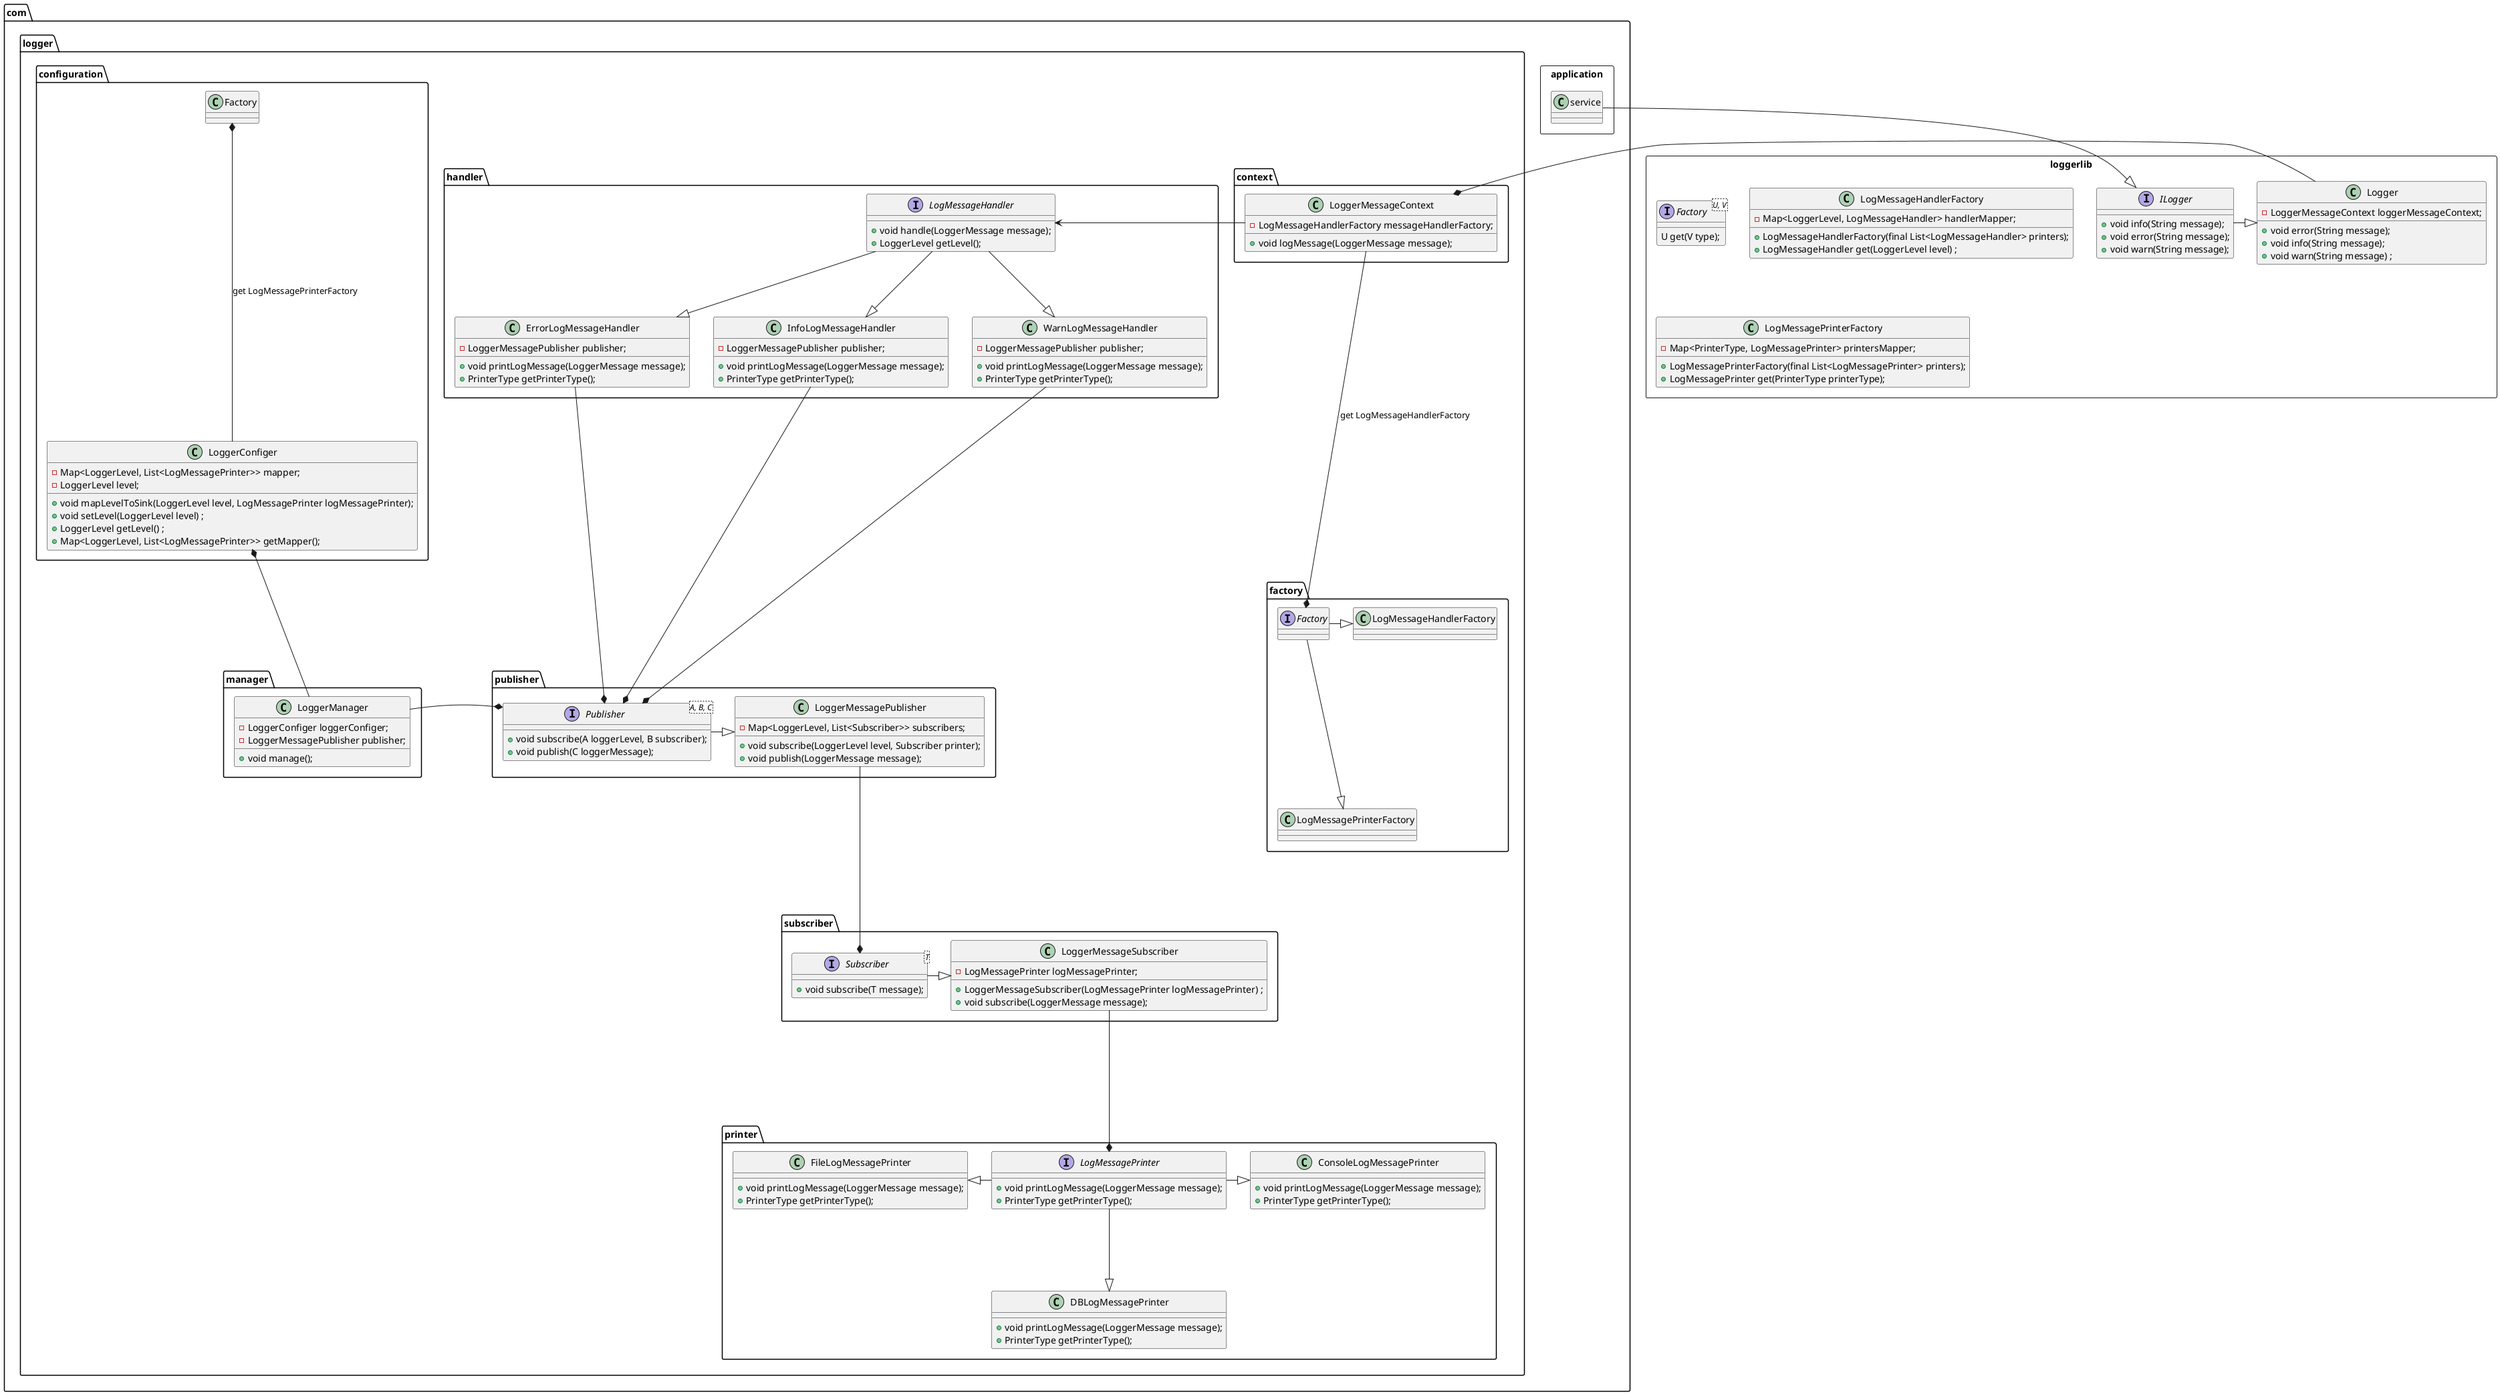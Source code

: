@startuml
'https://plantuml.com/class-diagram

package com.application <<Rectangle>>{
}

package loggerlib <<Rectangle>>{
  com.application.service --right--|> ILogger
  ILogger --right--|> Logger

  interface ILogger {
    + void info(String message);
    + void error(String message);
    + void warn(String message);
  }

  class Logger {
    - LoggerMessageContext loggerMessageContext;
    + void error(String message);
    + void info(String message);
    + void warn(String message) ;
  }

  package com.logger.context{
      Logger -right--* LoggerMessageContext

      class LoggerMessageContext {
          - LogMessageHandlerFactory messageHandlerFactory;
          + void logMessage(LoggerMessage message);
      }
  }


package com.logger.handler {

   LogMessageHandler -down-|> ErrorLogMessageHandler
   LogMessageHandler -down-|> InfoLogMessageHandler
   LogMessageHandler -down-|> WarnLogMessageHandler
   LoggerMessageContext --right--> LogMessageHandler

   interface LogMessageHandler{
     + void handle(LoggerMessage message);
     + LoggerLevel getLevel();
   }


   class ErrorLogMessageHandler{
     - LoggerMessagePublisher publisher;
     + void printLogMessage(LoggerMessage message);
     + PrinterType getPrinterType();
   }

   class InfoLogMessageHandler{
     - LoggerMessagePublisher publisher;
     + void printLogMessage(LoggerMessage message);
     + PrinterType getPrinterType();
   }
class WarnLogMessageHandler{
    - LoggerMessagePublisher publisher;
    + void printLogMessage(LoggerMessage message);
    + PrinterType getPrinterType();
}
}

package com.logger.publisher{
  interface Publisher<A, B, C> {
      + void subscribe(A loggerLevel, B subscriber);
      + void publish(C loggerMessage);
  }

  class LoggerMessagePublisher{
    - Map<LoggerLevel, List<Subscriber>> subscribers;
    + void subscribe(LoggerLevel level, Subscriber printer);
    + void publish(LoggerMessage message);
  }

  InfoLogMessageHandler --down--* Publisher
  WarnLogMessageHandler --down--* Publisher
  ErrorLogMessageHandler --down--* Publisher
  Publisher --right-|> LoggerMessagePublisher
}

package com.logger.subscriber{
  interface Subscriber<T> {
      + void subscribe(T message);
  }

  class LoggerMessageSubscriber {
     - LogMessagePrinter logMessagePrinter;
     + LoggerMessageSubscriber(LogMessagePrinter logMessagePrinter) ;
     + void subscribe(LoggerMessage message);
  }

  LoggerMessagePublisher --down--* Subscriber
  Subscriber --right-|> LoggerMessageSubscriber
}

package com.logger.printer{
  interface LogMessagePrinter{
    + void printLogMessage(LoggerMessage message);
    + PrinterType getPrinterType();
  }

  class ConsoleLogMessagePrinter{
    + void printLogMessage(LoggerMessage message);
    + PrinterType getPrinterType();
  }

  class DBLogMessagePrinter{
    + void printLogMessage(LoggerMessage message);
    + PrinterType getPrinterType();
  }

  class FileLogMessagePrinter{
    + void printLogMessage(LoggerMessage message);
    + PrinterType getPrinterType();
  }

  LoggerMessageSubscriber --down--* LogMessagePrinter
  LogMessagePrinter -left-|> FileLogMessagePrinter
  LogMessagePrinter -down--|> DBLogMessagePrinter
  LogMessagePrinter -right--|> ConsoleLogMessagePrinter
}


package com.logger.factory {
  interface Factory
  class LogMessageHandlerFactory
  class LogMessagePrinterFactory

  Factory -right--|> LogMessageHandlerFactory
  Factory -down--|> LogMessagePrinterFactory
  LoggerMessageContext --down--* Factory : get LogMessageHandlerFactory

}

interface Factory<U, V> {
    U get(V type);
}
class LogMessageHandlerFactory{
    - Map<LoggerLevel, LogMessageHandler> handlerMapper;
    + LogMessageHandlerFactory(final List<LogMessageHandler> printers);
    + LogMessageHandler get(LoggerLevel level) ;
}

 class LogMessagePrinterFactory{
    - Map<PrinterType, LogMessagePrinter> printersMapper;
    + LogMessagePrinterFactory(final List<LogMessagePrinter> printers);
    + LogMessagePrinter get(PrinterType printerType);
}

package com.logger.manager{
  LoggerManager --left--* Publisher
class LoggerManager{
    - LoggerConfiger loggerConfiger;
    - LoggerMessagePublisher publisher;
    + void manage();
}
}
package com.logger.configuration{
  LoggerManager -up--* LoggerConfiger
  LoggerConfiger --up--* Factory : get LogMessagePrinterFactory
 class LoggerConfiger {
     - Map<LoggerLevel, List<LogMessagePrinter>> mapper;
     - LoggerLevel level;

     + void mapLevelToSink(LoggerLevel level, LogMessagePrinter logMessagePrinter);
     + void setLevel(LoggerLevel level) ;
     + LoggerLevel getLevel() ;
     + Map<LoggerLevel, List<LogMessagePrinter>> getMapper();
 }
}

'package com.logger.enums{
'enum LoggerLevel {
'    INFO,
'    ERROR,
'    WARN;
'}
'enum PrinterType {
'    DB,
'     FILE,
'     CONSOLE;
'}
'}
}

@enduml